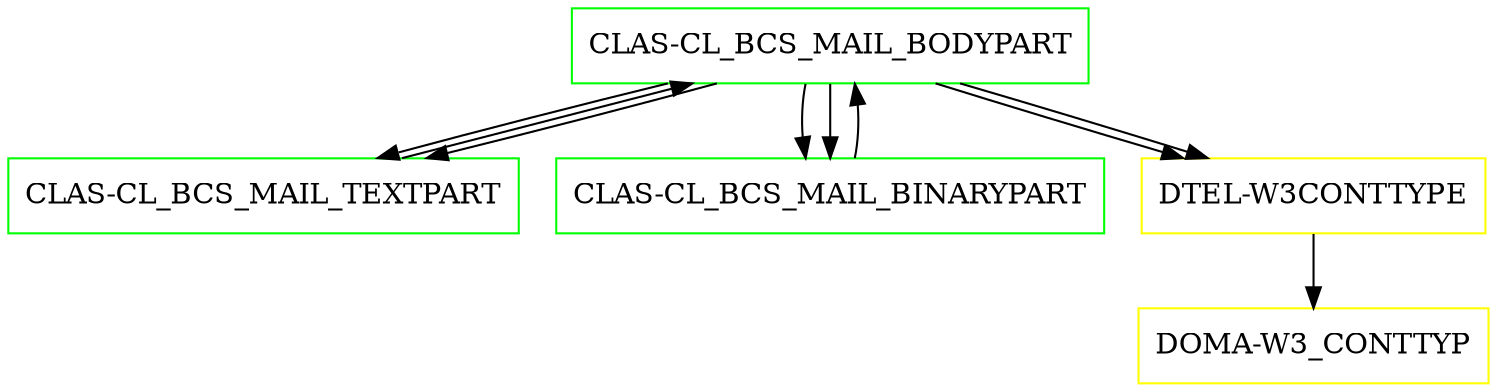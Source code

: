 digraph G {
  "CLAS-CL_BCS_MAIL_BODYPART" [shape=box,color=green];
  "CLAS-CL_BCS_MAIL_TEXTPART" [shape=box,color=green,URL="./CLAS_CL_BCS_MAIL_TEXTPART.html"];
  "CLAS-CL_BCS_MAIL_BODYPART" [shape=box,color=green,URL="./CLAS_CL_BCS_MAIL_BODYPART.html"];
  "CLAS-CL_BCS_MAIL_BINARYPART" [shape=box,color=green,URL="./CLAS_CL_BCS_MAIL_BINARYPART.html"];
  "DTEL-W3CONTTYPE" [shape=box,color=yellow,URL="./DTEL_W3CONTTYPE.html"];
  "DOMA-W3_CONTTYP" [shape=box,color=yellow,URL="./DOMA_W3_CONTTYP.html"];
  "CLAS-CL_BCS_MAIL_BODYPART" -> "DTEL-W3CONTTYPE";
  "CLAS-CL_BCS_MAIL_BODYPART" -> "CLAS-CL_BCS_MAIL_BINARYPART";
  "CLAS-CL_BCS_MAIL_BODYPART" -> "CLAS-CL_BCS_MAIL_TEXTPART";
  "CLAS-CL_BCS_MAIL_TEXTPART" -> "CLAS-CL_BCS_MAIL_BODYPART";
  "CLAS-CL_BCS_MAIL_BODYPART" -> "DTEL-W3CONTTYPE";
  "CLAS-CL_BCS_MAIL_BODYPART" -> "CLAS-CL_BCS_MAIL_BINARYPART";
  "CLAS-CL_BCS_MAIL_BODYPART" -> "CLAS-CL_BCS_MAIL_TEXTPART";
  "CLAS-CL_BCS_MAIL_BINARYPART" -> "CLAS-CL_BCS_MAIL_BODYPART";
  "DTEL-W3CONTTYPE" -> "DOMA-W3_CONTTYP";
}
